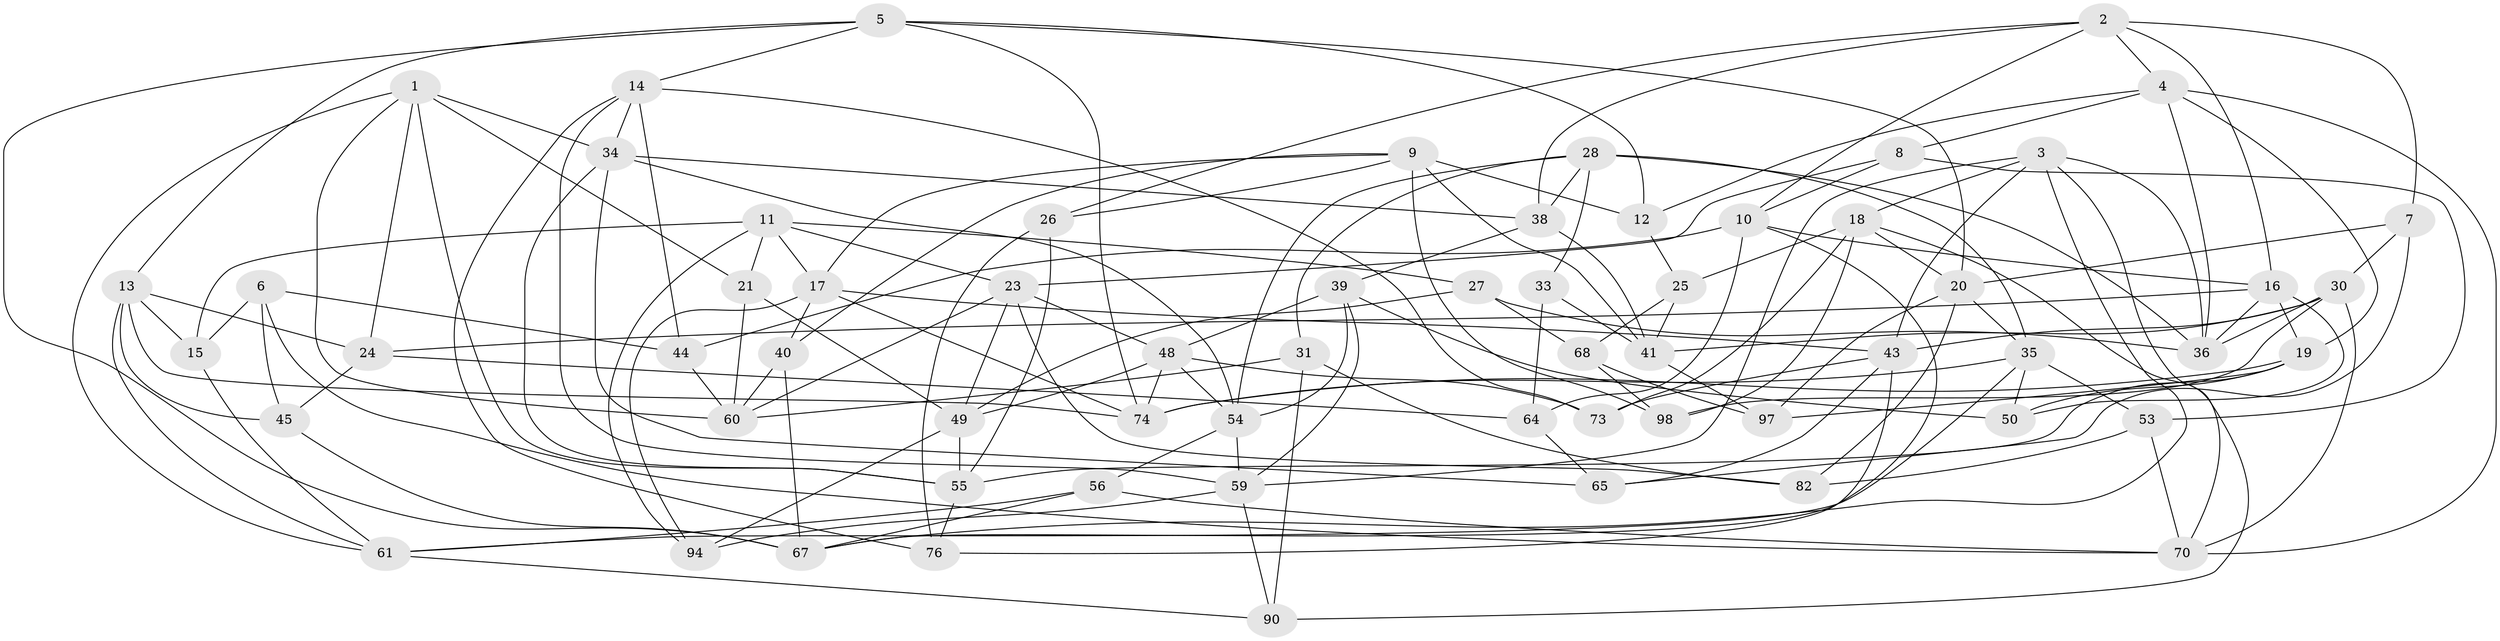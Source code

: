 // original degree distribution, {4: 1.0}
// Generated by graph-tools (version 1.1) at 2025/11/02/21/25 10:11:16]
// undirected, 63 vertices, 160 edges
graph export_dot {
graph [start="1"]
  node [color=gray90,style=filled];
  1 [super="+47"];
  2 [super="+63"];
  3 [super="+57"];
  4 [super="+92"];
  5 [super="+32"];
  6;
  7;
  8;
  9 [super="+83"];
  10 [super="+22"];
  11 [super="+29"];
  12;
  13 [super="+80"];
  14 [super="+96"];
  15;
  16 [super="+66"];
  17 [super="+71"];
  18 [super="+42"];
  19 [super="+51"];
  20 [super="+78"];
  21;
  23 [super="+37"];
  24 [super="+85"];
  25;
  26;
  27;
  28 [super="+46"];
  30 [super="+99"];
  31;
  33;
  34 [super="+58"];
  35 [super="+86"];
  36 [super="+88"];
  38 [super="+81"];
  39 [super="+84"];
  40;
  41 [super="+62"];
  43 [super="+91"];
  44;
  45;
  48 [super="+52"];
  49 [super="+100"];
  50;
  53;
  54 [super="+79"];
  55 [super="+93"];
  56;
  59 [super="+69"];
  60 [super="+75"];
  61 [super="+87"];
  64 [super="+72"];
  65;
  67 [super="+95"];
  68;
  70 [super="+77"];
  73;
  74 [super="+89"];
  76;
  82;
  90;
  94;
  97;
  98;
  1 -- 55;
  1 -- 60;
  1 -- 34;
  1 -- 24;
  1 -- 61;
  1 -- 21;
  2 -- 4;
  2 -- 7;
  2 -- 16;
  2 -- 26;
  2 -- 10;
  2 -- 38;
  3 -- 18;
  3 -- 36;
  3 -- 43;
  3 -- 59;
  3 -- 67;
  3 -- 70;
  4 -- 12;
  4 -- 70;
  4 -- 8;
  4 -- 19;
  4 -- 36;
  5 -- 74;
  5 -- 12;
  5 -- 20;
  5 -- 67;
  5 -- 13;
  5 -- 14;
  6 -- 44;
  6 -- 15;
  6 -- 70;
  6 -- 45;
  7 -- 65;
  7 -- 30;
  7 -- 20;
  8 -- 53;
  8 -- 23;
  8 -- 10;
  9 -- 40;
  9 -- 12;
  9 -- 17;
  9 -- 26;
  9 -- 98;
  9 -- 41;
  10 -- 16;
  10 -- 64;
  10 -- 67;
  10 -- 44;
  11 -- 21;
  11 -- 94;
  11 -- 23;
  11 -- 27;
  11 -- 17;
  11 -- 15;
  12 -- 25;
  13 -- 15;
  13 -- 61;
  13 -- 24;
  13 -- 45;
  13 -- 74;
  14 -- 34;
  14 -- 73;
  14 -- 44;
  14 -- 59;
  14 -- 76;
  15 -- 61;
  16 -- 19;
  16 -- 24;
  16 -- 50;
  16 -- 36;
  17 -- 94;
  17 -- 40;
  17 -- 43;
  17 -- 74;
  18 -- 90;
  18 -- 20;
  18 -- 73;
  18 -- 25;
  18 -- 98;
  19 -- 97;
  19 -- 50;
  19 -- 55;
  19 -- 74;
  20 -- 97;
  20 -- 82;
  20 -- 35;
  21 -- 49;
  21 -- 60;
  23 -- 48;
  23 -- 82;
  23 -- 49;
  23 -- 60;
  24 -- 64 [weight=2];
  24 -- 45;
  25 -- 68;
  25 -- 41;
  26 -- 55;
  26 -- 76;
  27 -- 36;
  27 -- 49;
  27 -- 68;
  28 -- 33;
  28 -- 38;
  28 -- 54;
  28 -- 35;
  28 -- 36;
  28 -- 31;
  30 -- 43;
  30 -- 70;
  30 -- 41;
  30 -- 98;
  30 -- 36;
  31 -- 82;
  31 -- 60;
  31 -- 90;
  33 -- 41;
  33 -- 64 [weight=2];
  34 -- 38;
  34 -- 54;
  34 -- 65;
  34 -- 55;
  35 -- 53;
  35 -- 61;
  35 -- 74;
  35 -- 50;
  38 -- 41;
  38 -- 39 [weight=2];
  39 -- 59;
  39 -- 54;
  39 -- 48;
  39 -- 50;
  40 -- 67;
  40 -- 60;
  41 -- 97;
  43 -- 76;
  43 -- 73;
  43 -- 65;
  44 -- 60;
  45 -- 67;
  48 -- 74;
  48 -- 73;
  48 -- 49;
  48 -- 54;
  49 -- 94;
  49 -- 55;
  53 -- 82;
  53 -- 70;
  54 -- 56;
  54 -- 59;
  55 -- 76;
  56 -- 61;
  56 -- 70;
  56 -- 67;
  59 -- 90;
  59 -- 94;
  61 -- 90;
  64 -- 65;
  68 -- 97;
  68 -- 98;
}
